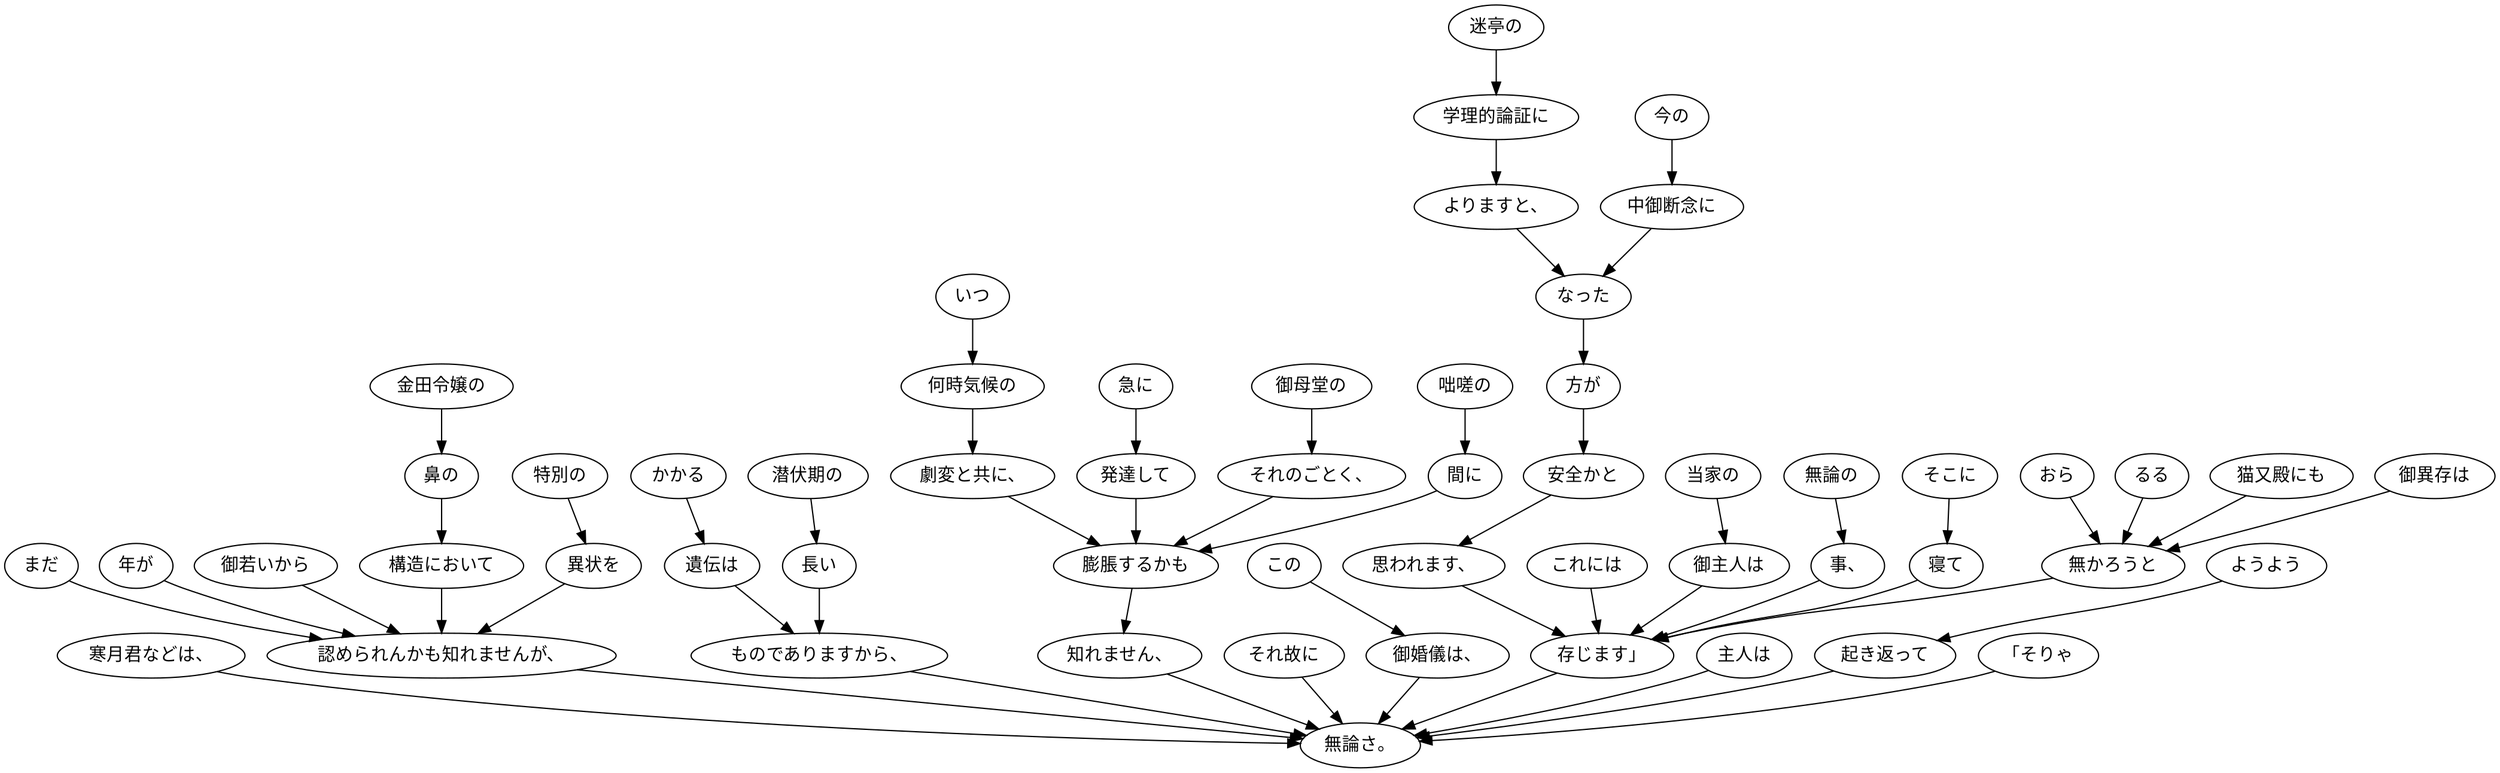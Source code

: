 digraph graph2024 {
	node0 [label="寒月君などは、"];
	node1 [label="まだ"];
	node2 [label="年が"];
	node3 [label="御若いから"];
	node4 [label="金田令嬢の"];
	node5 [label="鼻の"];
	node6 [label="構造において"];
	node7 [label="特別の"];
	node8 [label="異状を"];
	node9 [label="認められんかも知れませんが、"];
	node10 [label="かかる"];
	node11 [label="遺伝は"];
	node12 [label="潜伏期の"];
	node13 [label="長い"];
	node14 [label="ものでありますから、"];
	node15 [label="いつ"];
	node16 [label="何時気候の"];
	node17 [label="劇変と共に、"];
	node18 [label="急に"];
	node19 [label="発達して"];
	node20 [label="御母堂の"];
	node21 [label="それのごとく、"];
	node22 [label="咄嗟の"];
	node23 [label="間に"];
	node24 [label="膨脹するかも"];
	node25 [label="知れません、"];
	node26 [label="それ故に"];
	node27 [label="この"];
	node28 [label="御婚儀は、"];
	node29 [label="迷亭の"];
	node30 [label="学理的論証に"];
	node31 [label="よりますと、"];
	node32 [label="今の"];
	node33 [label="中御断念に"];
	node34 [label="なった"];
	node35 [label="方が"];
	node36 [label="安全かと"];
	node37 [label="思われます、"];
	node38 [label="これには"];
	node39 [label="当家の"];
	node40 [label="御主人は"];
	node41 [label="無論の"];
	node42 [label="事、"];
	node43 [label="そこに"];
	node44 [label="寝て"];
	node45 [label="おら"];
	node46 [label="るる"];
	node47 [label="猫又殿にも"];
	node48 [label="御異存は"];
	node49 [label="無かろうと"];
	node50 [label="存じます」"];
	node51 [label="主人は"];
	node52 [label="ようよう"];
	node53 [label="起き返って"];
	node54 [label="「そりゃ"];
	node55 [label="無論さ。"];
	node0 -> node55;
	node1 -> node9;
	node2 -> node9;
	node3 -> node9;
	node4 -> node5;
	node5 -> node6;
	node6 -> node9;
	node7 -> node8;
	node8 -> node9;
	node9 -> node55;
	node10 -> node11;
	node11 -> node14;
	node12 -> node13;
	node13 -> node14;
	node14 -> node55;
	node15 -> node16;
	node16 -> node17;
	node17 -> node24;
	node18 -> node19;
	node19 -> node24;
	node20 -> node21;
	node21 -> node24;
	node22 -> node23;
	node23 -> node24;
	node24 -> node25;
	node25 -> node55;
	node26 -> node55;
	node27 -> node28;
	node28 -> node55;
	node29 -> node30;
	node30 -> node31;
	node31 -> node34;
	node32 -> node33;
	node33 -> node34;
	node34 -> node35;
	node35 -> node36;
	node36 -> node37;
	node37 -> node50;
	node38 -> node50;
	node39 -> node40;
	node40 -> node50;
	node41 -> node42;
	node42 -> node50;
	node43 -> node44;
	node44 -> node50;
	node45 -> node49;
	node46 -> node49;
	node47 -> node49;
	node48 -> node49;
	node49 -> node50;
	node50 -> node55;
	node51 -> node55;
	node52 -> node53;
	node53 -> node55;
	node54 -> node55;
}
